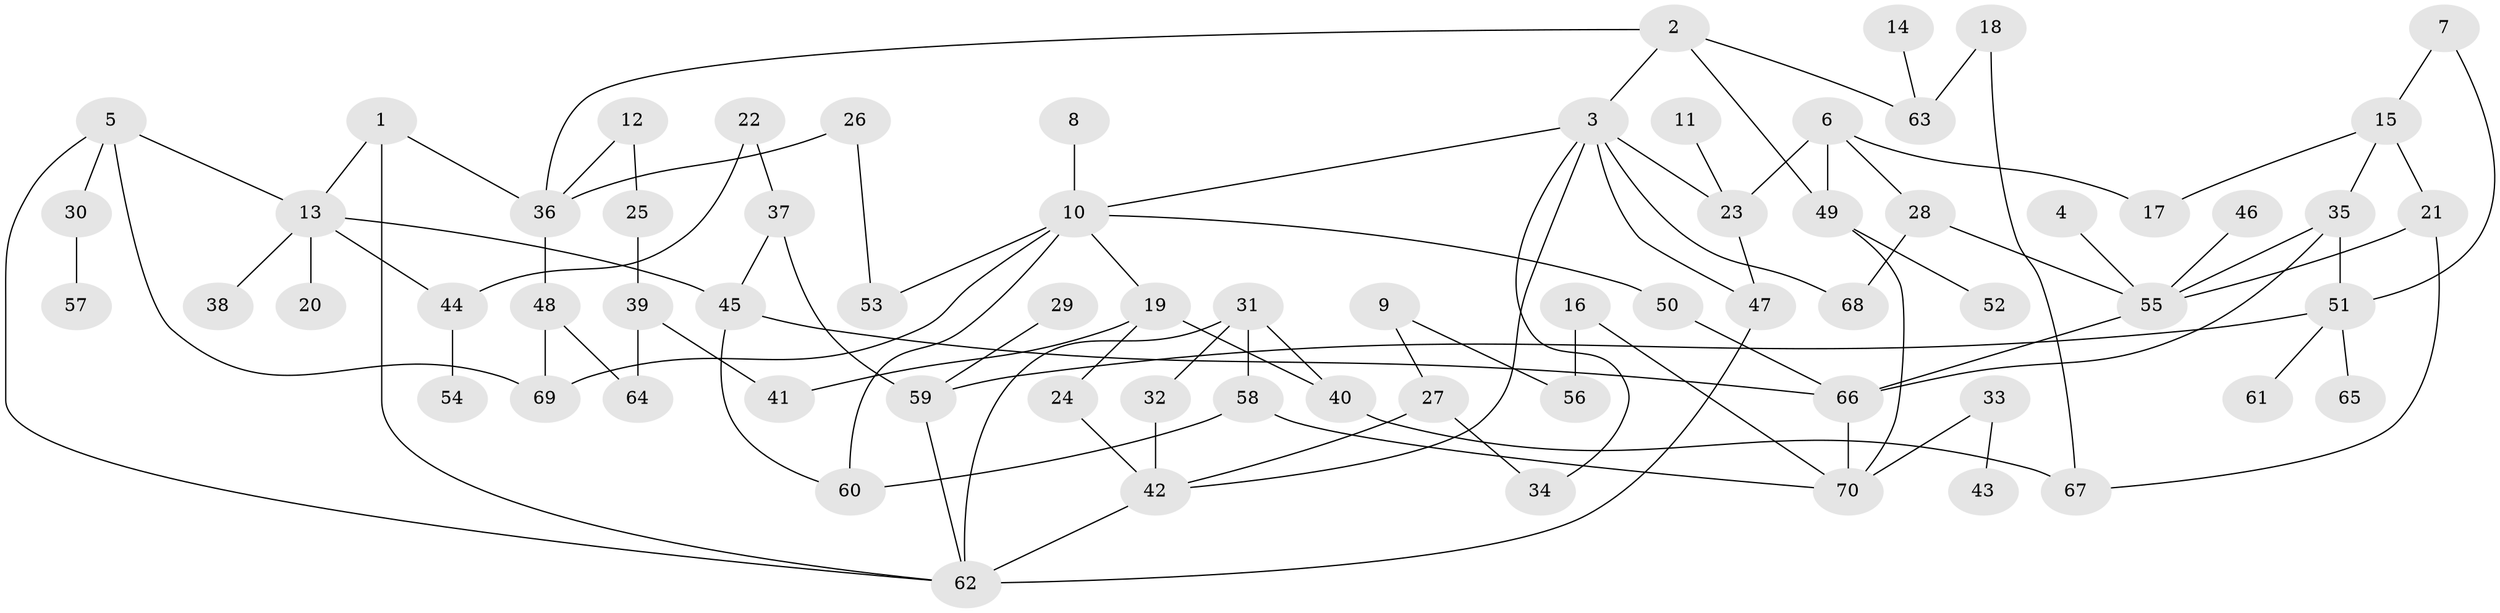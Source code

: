 // Generated by graph-tools (version 1.1) at 2025/49/03/09/25 03:49:12]
// undirected, 70 vertices, 100 edges
graph export_dot {
graph [start="1"]
  node [color=gray90,style=filled];
  1;
  2;
  3;
  4;
  5;
  6;
  7;
  8;
  9;
  10;
  11;
  12;
  13;
  14;
  15;
  16;
  17;
  18;
  19;
  20;
  21;
  22;
  23;
  24;
  25;
  26;
  27;
  28;
  29;
  30;
  31;
  32;
  33;
  34;
  35;
  36;
  37;
  38;
  39;
  40;
  41;
  42;
  43;
  44;
  45;
  46;
  47;
  48;
  49;
  50;
  51;
  52;
  53;
  54;
  55;
  56;
  57;
  58;
  59;
  60;
  61;
  62;
  63;
  64;
  65;
  66;
  67;
  68;
  69;
  70;
  1 -- 13;
  1 -- 36;
  1 -- 62;
  2 -- 3;
  2 -- 36;
  2 -- 49;
  2 -- 63;
  3 -- 10;
  3 -- 23;
  3 -- 34;
  3 -- 42;
  3 -- 47;
  3 -- 68;
  4 -- 55;
  5 -- 13;
  5 -- 30;
  5 -- 62;
  5 -- 69;
  6 -- 17;
  6 -- 23;
  6 -- 28;
  6 -- 49;
  7 -- 15;
  7 -- 51;
  8 -- 10;
  9 -- 27;
  9 -- 56;
  10 -- 19;
  10 -- 50;
  10 -- 53;
  10 -- 60;
  10 -- 69;
  11 -- 23;
  12 -- 25;
  12 -- 36;
  13 -- 20;
  13 -- 38;
  13 -- 44;
  13 -- 45;
  14 -- 63;
  15 -- 17;
  15 -- 21;
  15 -- 35;
  16 -- 56;
  16 -- 70;
  18 -- 63;
  18 -- 67;
  19 -- 24;
  19 -- 40;
  19 -- 41;
  21 -- 55;
  21 -- 67;
  22 -- 37;
  22 -- 44;
  23 -- 47;
  24 -- 42;
  25 -- 39;
  26 -- 36;
  26 -- 53;
  27 -- 34;
  27 -- 42;
  28 -- 55;
  28 -- 68;
  29 -- 59;
  30 -- 57;
  31 -- 32;
  31 -- 40;
  31 -- 58;
  31 -- 62;
  32 -- 42;
  33 -- 43;
  33 -- 70;
  35 -- 51;
  35 -- 55;
  35 -- 66;
  36 -- 48;
  37 -- 45;
  37 -- 59;
  39 -- 41;
  39 -- 64;
  40 -- 67;
  42 -- 62;
  44 -- 54;
  45 -- 60;
  45 -- 66;
  46 -- 55;
  47 -- 62;
  48 -- 64;
  48 -- 69;
  49 -- 52;
  49 -- 70;
  50 -- 66;
  51 -- 59;
  51 -- 61;
  51 -- 65;
  55 -- 66;
  58 -- 60;
  58 -- 70;
  59 -- 62;
  66 -- 70;
}
